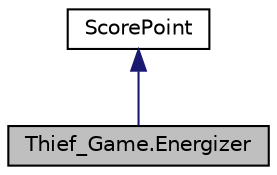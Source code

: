 digraph "Thief_Game.Energizer"
{
 // LATEX_PDF_SIZE
  edge [fontname="Helvetica",fontsize="10",labelfontname="Helvetica",labelfontsize="10"];
  node [fontname="Helvetica",fontsize="10",shape=record];
  Node1 [label="Thief_Game.Energizer",height=0.2,width=0.4,color="black", fillcolor="grey75", style="filled", fontcolor="black",tooltip="Big coin init class"];
  Node2 -> Node1 [dir="back",color="midnightblue",fontsize="10",style="solid",fontname="Helvetica"];
  Node2 [label="ScorePoint",height=0.2,width=0.4,color="black", fillcolor="white", style="filled",URL="$class_thief___game_1_1_score_point.html",tooltip="Score point class init"];
}
